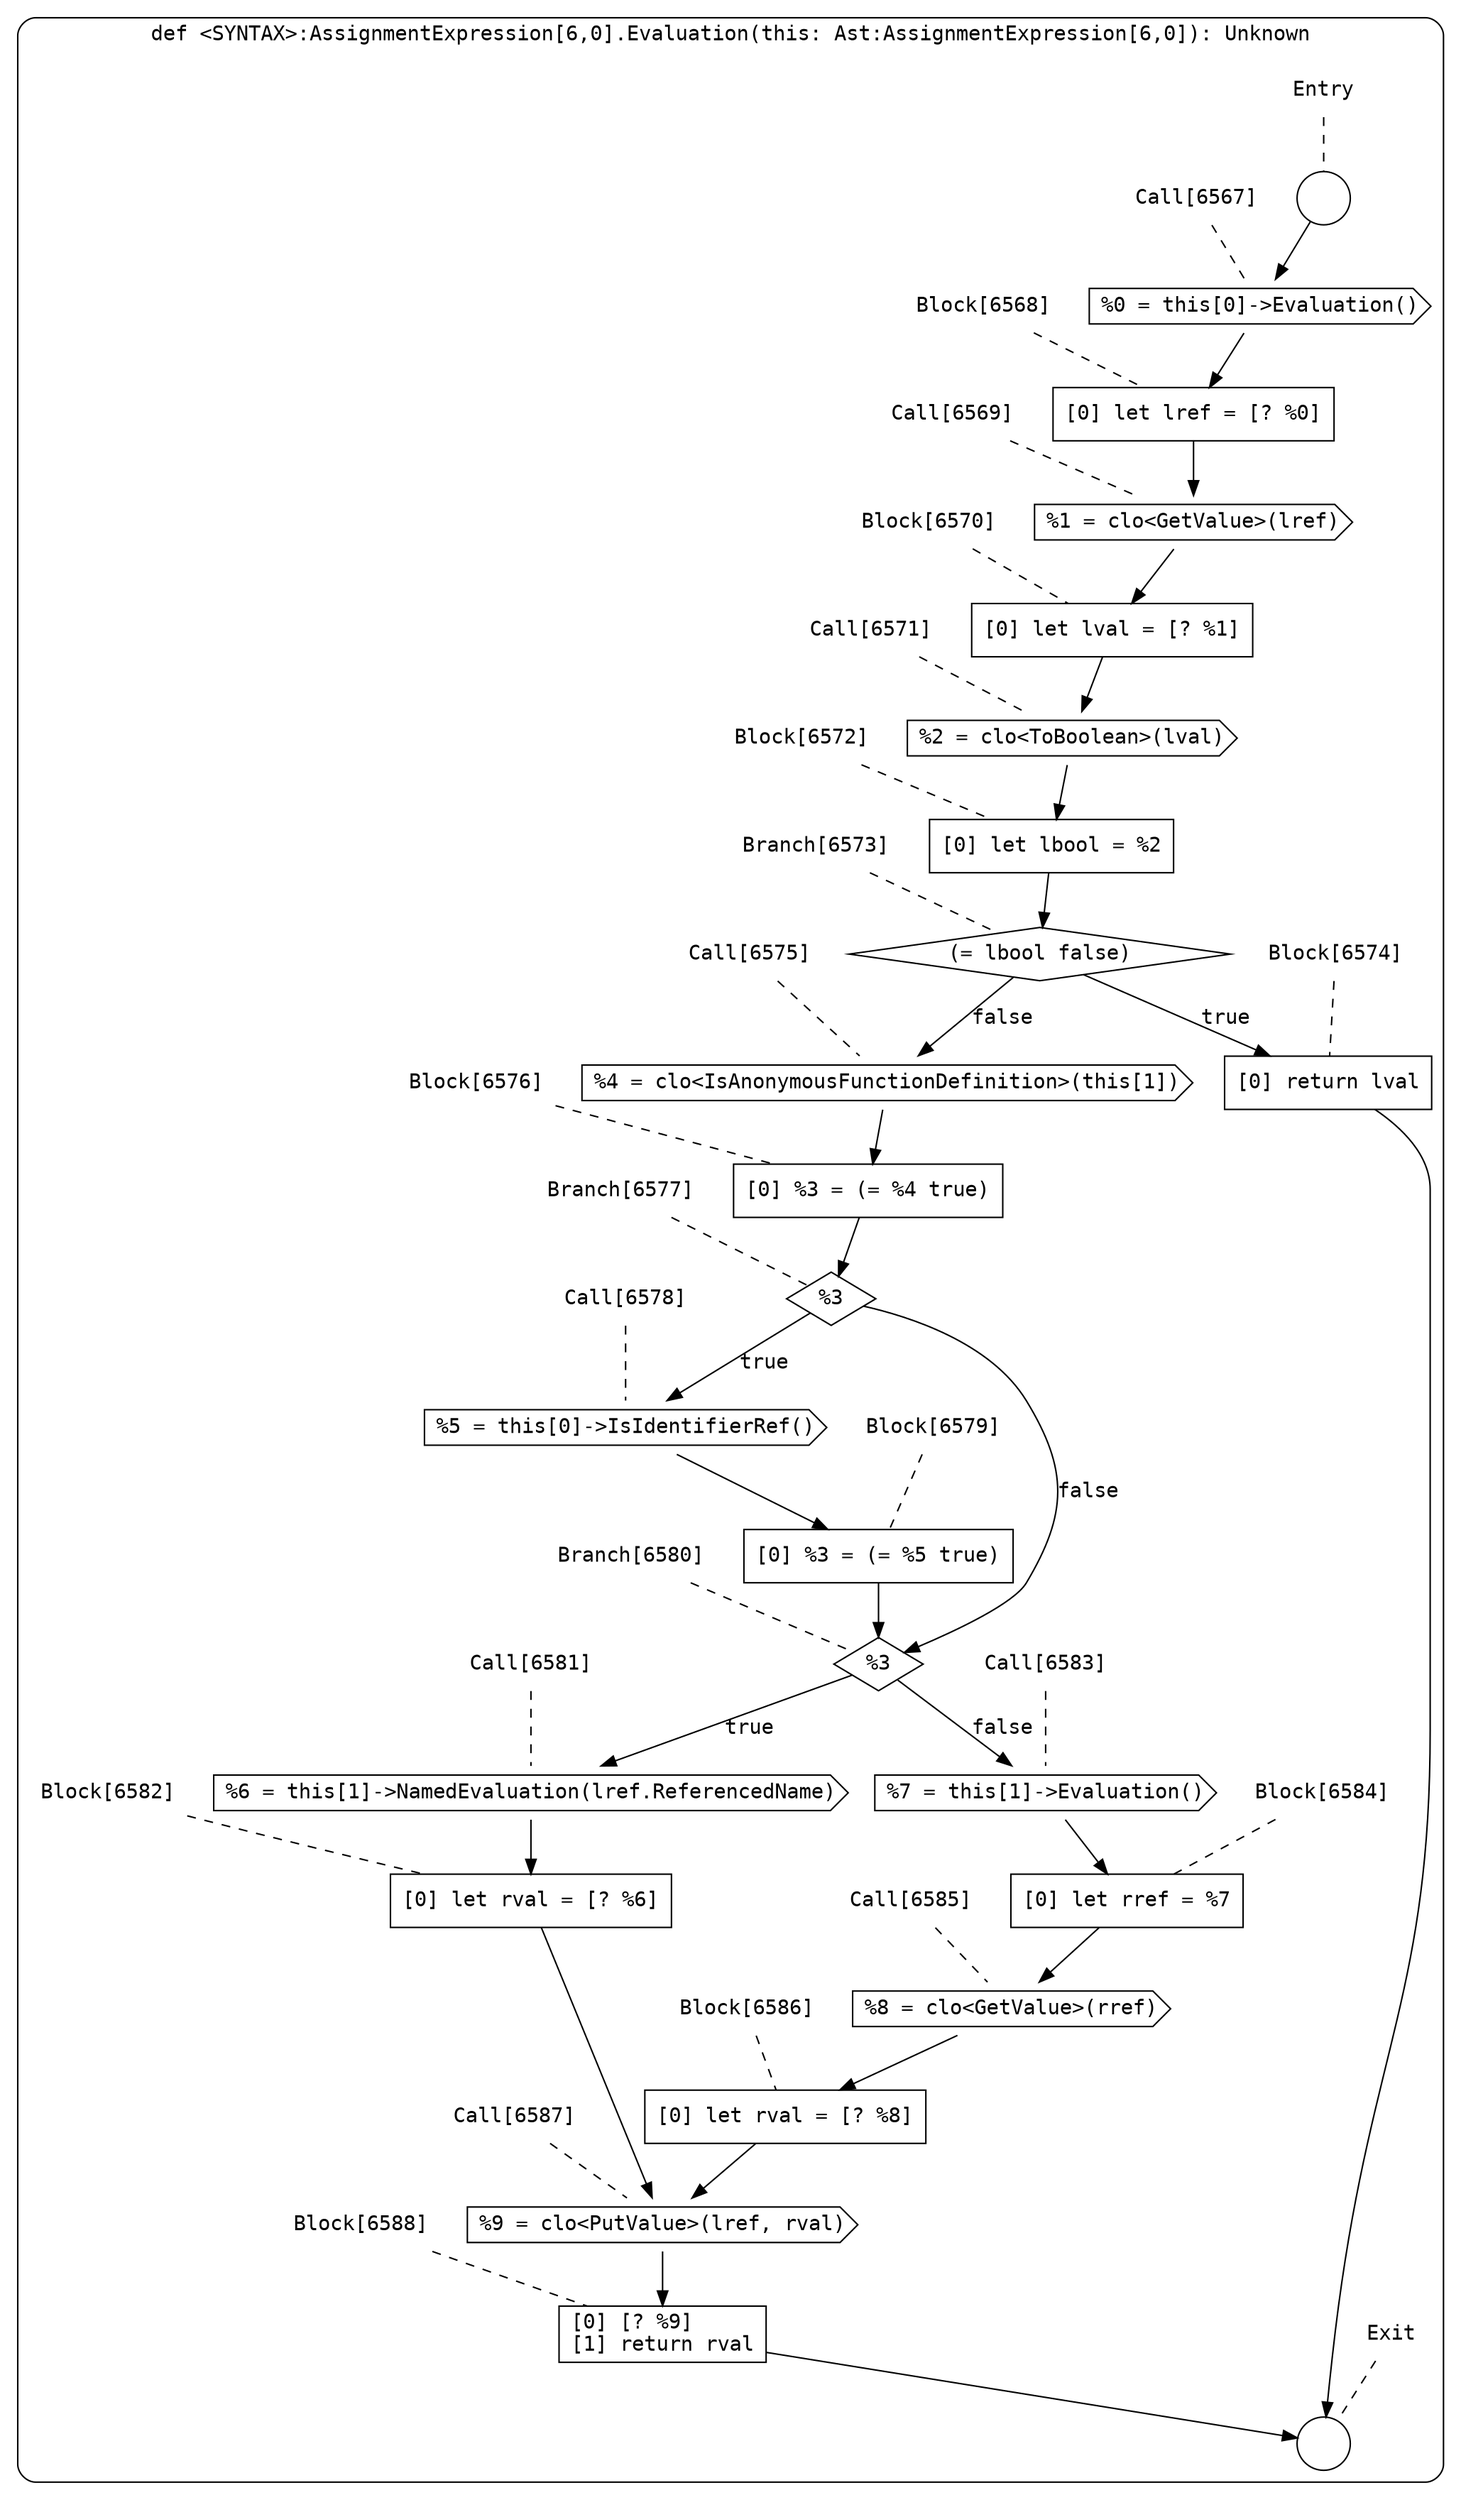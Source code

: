 digraph {
  graph [fontname = "Consolas"]
  node [fontname = "Consolas"]
  edge [fontname = "Consolas"]
  subgraph cluster1340 {
    label = "def <SYNTAX>:AssignmentExpression[6,0].Evaluation(this: Ast:AssignmentExpression[6,0]): Unknown"
    style = rounded
    cluster1340_entry_name [shape=none, label=<<font color="black">Entry</font>>]
    cluster1340_entry_name -> cluster1340_entry [arrowhead=none, color="black", style=dashed]
    cluster1340_entry [shape=circle label=" " color="black" fillcolor="white" style=filled]
    cluster1340_entry -> node6567 [color="black"]
    cluster1340_exit_name [shape=none, label=<<font color="black">Exit</font>>]
    cluster1340_exit_name -> cluster1340_exit [arrowhead=none, color="black", style=dashed]
    cluster1340_exit [shape=circle label=" " color="black" fillcolor="white" style=filled]
    node6567_name [shape=none, label=<<font color="black">Call[6567]</font>>]
    node6567_name -> node6567 [arrowhead=none, color="black", style=dashed]
    node6567 [shape=cds, label=<<font color="black">%0 = this[0]-&gt;Evaluation()</font>> color="black" fillcolor="white", style=filled]
    node6567 -> node6568 [color="black"]
    node6568_name [shape=none, label=<<font color="black">Block[6568]</font>>]
    node6568_name -> node6568 [arrowhead=none, color="black", style=dashed]
    node6568 [shape=box, label=<<font color="black">[0] let lref = [? %0]<BR ALIGN="LEFT"/></font>> color="black" fillcolor="white", style=filled]
    node6568 -> node6569 [color="black"]
    node6569_name [shape=none, label=<<font color="black">Call[6569]</font>>]
    node6569_name -> node6569 [arrowhead=none, color="black", style=dashed]
    node6569 [shape=cds, label=<<font color="black">%1 = clo&lt;GetValue&gt;(lref)</font>> color="black" fillcolor="white", style=filled]
    node6569 -> node6570 [color="black"]
    node6570_name [shape=none, label=<<font color="black">Block[6570]</font>>]
    node6570_name -> node6570 [arrowhead=none, color="black", style=dashed]
    node6570 [shape=box, label=<<font color="black">[0] let lval = [? %1]<BR ALIGN="LEFT"/></font>> color="black" fillcolor="white", style=filled]
    node6570 -> node6571 [color="black"]
    node6571_name [shape=none, label=<<font color="black">Call[6571]</font>>]
    node6571_name -> node6571 [arrowhead=none, color="black", style=dashed]
    node6571 [shape=cds, label=<<font color="black">%2 = clo&lt;ToBoolean&gt;(lval)</font>> color="black" fillcolor="white", style=filled]
    node6571 -> node6572 [color="black"]
    node6572_name [shape=none, label=<<font color="black">Block[6572]</font>>]
    node6572_name -> node6572 [arrowhead=none, color="black", style=dashed]
    node6572 [shape=box, label=<<font color="black">[0] let lbool = %2<BR ALIGN="LEFT"/></font>> color="black" fillcolor="white", style=filled]
    node6572 -> node6573 [color="black"]
    node6573_name [shape=none, label=<<font color="black">Branch[6573]</font>>]
    node6573_name -> node6573 [arrowhead=none, color="black", style=dashed]
    node6573 [shape=diamond, label=<<font color="black">(= lbool false)</font>> color="black" fillcolor="white", style=filled]
    node6573 -> node6574 [label=<<font color="black">true</font>> color="black"]
    node6573 -> node6575 [label=<<font color="black">false</font>> color="black"]
    node6574_name [shape=none, label=<<font color="black">Block[6574]</font>>]
    node6574_name -> node6574 [arrowhead=none, color="black", style=dashed]
    node6574 [shape=box, label=<<font color="black">[0] return lval<BR ALIGN="LEFT"/></font>> color="black" fillcolor="white", style=filled]
    node6574 -> cluster1340_exit [color="black"]
    node6575_name [shape=none, label=<<font color="black">Call[6575]</font>>]
    node6575_name -> node6575 [arrowhead=none, color="black", style=dashed]
    node6575 [shape=cds, label=<<font color="black">%4 = clo&lt;IsAnonymousFunctionDefinition&gt;(this[1])</font>> color="black" fillcolor="white", style=filled]
    node6575 -> node6576 [color="black"]
    node6576_name [shape=none, label=<<font color="black">Block[6576]</font>>]
    node6576_name -> node6576 [arrowhead=none, color="black", style=dashed]
    node6576 [shape=box, label=<<font color="black">[0] %3 = (= %4 true)<BR ALIGN="LEFT"/></font>> color="black" fillcolor="white", style=filled]
    node6576 -> node6577 [color="black"]
    node6577_name [shape=none, label=<<font color="black">Branch[6577]</font>>]
    node6577_name -> node6577 [arrowhead=none, color="black", style=dashed]
    node6577 [shape=diamond, label=<<font color="black">%3</font>> color="black" fillcolor="white", style=filled]
    node6577 -> node6578 [label=<<font color="black">true</font>> color="black"]
    node6577 -> node6580 [label=<<font color="black">false</font>> color="black"]
    node6578_name [shape=none, label=<<font color="black">Call[6578]</font>>]
    node6578_name -> node6578 [arrowhead=none, color="black", style=dashed]
    node6578 [shape=cds, label=<<font color="black">%5 = this[0]-&gt;IsIdentifierRef()</font>> color="black" fillcolor="white", style=filled]
    node6578 -> node6579 [color="black"]
    node6580_name [shape=none, label=<<font color="black">Branch[6580]</font>>]
    node6580_name -> node6580 [arrowhead=none, color="black", style=dashed]
    node6580 [shape=diamond, label=<<font color="black">%3</font>> color="black" fillcolor="white", style=filled]
    node6580 -> node6581 [label=<<font color="black">true</font>> color="black"]
    node6580 -> node6583 [label=<<font color="black">false</font>> color="black"]
    node6579_name [shape=none, label=<<font color="black">Block[6579]</font>>]
    node6579_name -> node6579 [arrowhead=none, color="black", style=dashed]
    node6579 [shape=box, label=<<font color="black">[0] %3 = (= %5 true)<BR ALIGN="LEFT"/></font>> color="black" fillcolor="white", style=filled]
    node6579 -> node6580 [color="black"]
    node6581_name [shape=none, label=<<font color="black">Call[6581]</font>>]
    node6581_name -> node6581 [arrowhead=none, color="black", style=dashed]
    node6581 [shape=cds, label=<<font color="black">%6 = this[1]-&gt;NamedEvaluation(lref.ReferencedName)</font>> color="black" fillcolor="white", style=filled]
    node6581 -> node6582 [color="black"]
    node6583_name [shape=none, label=<<font color="black">Call[6583]</font>>]
    node6583_name -> node6583 [arrowhead=none, color="black", style=dashed]
    node6583 [shape=cds, label=<<font color="black">%7 = this[1]-&gt;Evaluation()</font>> color="black" fillcolor="white", style=filled]
    node6583 -> node6584 [color="black"]
    node6582_name [shape=none, label=<<font color="black">Block[6582]</font>>]
    node6582_name -> node6582 [arrowhead=none, color="black", style=dashed]
    node6582 [shape=box, label=<<font color="black">[0] let rval = [? %6]<BR ALIGN="LEFT"/></font>> color="black" fillcolor="white", style=filled]
    node6582 -> node6587 [color="black"]
    node6584_name [shape=none, label=<<font color="black">Block[6584]</font>>]
    node6584_name -> node6584 [arrowhead=none, color="black", style=dashed]
    node6584 [shape=box, label=<<font color="black">[0] let rref = %7<BR ALIGN="LEFT"/></font>> color="black" fillcolor="white", style=filled]
    node6584 -> node6585 [color="black"]
    node6587_name [shape=none, label=<<font color="black">Call[6587]</font>>]
    node6587_name -> node6587 [arrowhead=none, color="black", style=dashed]
    node6587 [shape=cds, label=<<font color="black">%9 = clo&lt;PutValue&gt;(lref, rval)</font>> color="black" fillcolor="white", style=filled]
    node6587 -> node6588 [color="black"]
    node6585_name [shape=none, label=<<font color="black">Call[6585]</font>>]
    node6585_name -> node6585 [arrowhead=none, color="black", style=dashed]
    node6585 [shape=cds, label=<<font color="black">%8 = clo&lt;GetValue&gt;(rref)</font>> color="black" fillcolor="white", style=filled]
    node6585 -> node6586 [color="black"]
    node6588_name [shape=none, label=<<font color="black">Block[6588]</font>>]
    node6588_name -> node6588 [arrowhead=none, color="black", style=dashed]
    node6588 [shape=box, label=<<font color="black">[0] [? %9]<BR ALIGN="LEFT"/>[1] return rval<BR ALIGN="LEFT"/></font>> color="black" fillcolor="white", style=filled]
    node6588 -> cluster1340_exit [color="black"]
    node6586_name [shape=none, label=<<font color="black">Block[6586]</font>>]
    node6586_name -> node6586 [arrowhead=none, color="black", style=dashed]
    node6586 [shape=box, label=<<font color="black">[0] let rval = [? %8]<BR ALIGN="LEFT"/></font>> color="black" fillcolor="white", style=filled]
    node6586 -> node6587 [color="black"]
  }
}